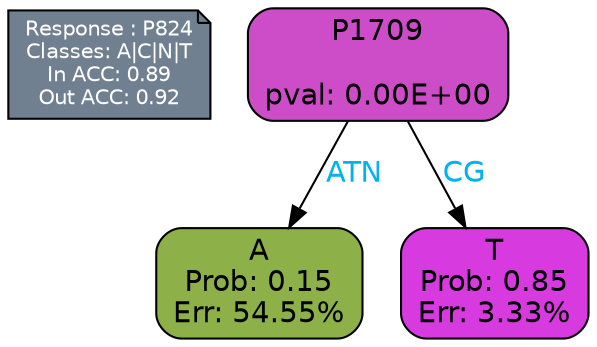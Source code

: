 digraph Tree {
node [shape=box, style="filled, rounded", color="black", fontname=helvetica] ;
graph [ranksep=equally, splines=polylines, bgcolor=transparent, dpi=600] ;
edge [fontname=helvetica] ;
LEGEND [label="Response : P824
Classes: A|C|N|T
In ACC: 0.89
Out ACC: 0.92
",shape=note,align=left,style=filled,fillcolor="slategray",fontcolor="white",fontsize=10];1 [label="P1709

pval: 0.00E+00", fillcolor="#cc4dc7"] ;
2 [label="A
Prob: 0.15
Err: 54.55%", fillcolor="#8db148"] ;
3 [label="T
Prob: 0.85
Err: 3.33%", fillcolor="#d73bdf"] ;
1 -> 2 [label="ATN",fontcolor=deepskyblue2] ;
1 -> 3 [label="CG",fontcolor=deepskyblue2] ;
{rank = same; 2;3;}{rank = same; LEGEND;1;}}